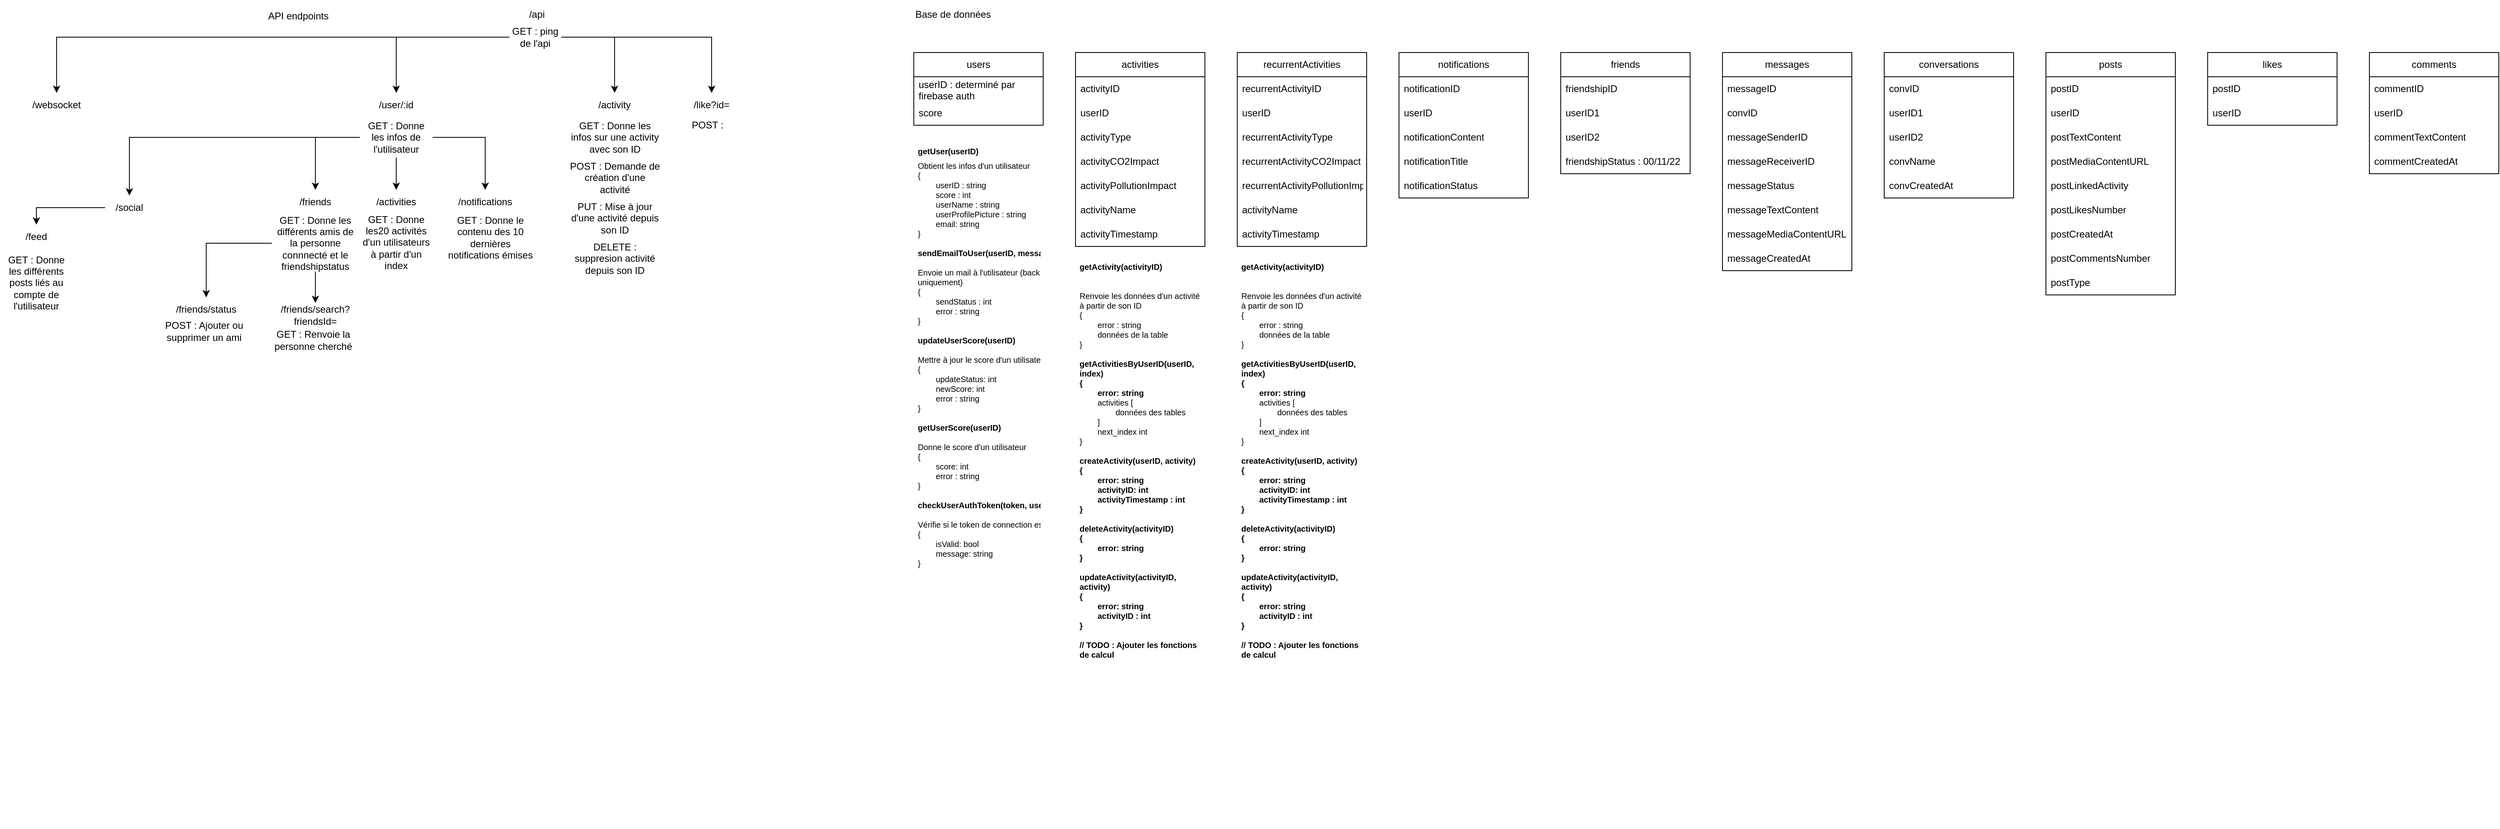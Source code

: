 <mxfile version="23.1.4" type="github">
  <diagram name="Page-1" id="gJCeHM2gV0pmozg1SszH">
    <mxGraphModel dx="2261" dy="759" grid="1" gridSize="10" guides="1" tooltips="1" connect="1" arrows="1" fold="1" page="1" pageScale="1" pageWidth="827" pageHeight="1169" math="0" shadow="0">
      <root>
        <mxCell id="0" />
        <mxCell id="1" parent="0" />
        <mxCell id="p39Hn3Q_P3_oboKVLTF0-1" value="API endpoints" style="text;html=1;strokeColor=none;fillColor=none;align=center;verticalAlign=middle;whiteSpace=wrap;rounded=0;" parent="1" vertex="1">
          <mxGeometry x="74" y="60" width="90" height="30" as="geometry" />
        </mxCell>
        <mxCell id="p39Hn3Q_P3_oboKVLTF0-2" value="/api" style="text;html=1;strokeColor=none;fillColor=none;align=center;verticalAlign=middle;whiteSpace=wrap;rounded=0;" parent="1" vertex="1">
          <mxGeometry x="384" y="55" width="60" height="35" as="geometry" />
        </mxCell>
        <mxCell id="t5BOgAYInDyZT7H4hnRT-2" style="edgeStyle=orthogonalEdgeStyle;rounded=0;orthogonalLoop=1;jettySize=auto;html=1;entryX=0.5;entryY=0;entryDx=0;entryDy=0;" parent="1" source="p39Hn3Q_P3_oboKVLTF0-4" target="t5BOgAYInDyZT7H4hnRT-1" edge="1">
          <mxGeometry relative="1" as="geometry" />
        </mxCell>
        <mxCell id="t5BOgAYInDyZT7H4hnRT-3" style="edgeStyle=orthogonalEdgeStyle;rounded=0;orthogonalLoop=1;jettySize=auto;html=1;entryX=0.5;entryY=0;entryDx=0;entryDy=0;" parent="1" source="p39Hn3Q_P3_oboKVLTF0-4" target="p39Hn3Q_P3_oboKVLTF0-6" edge="1">
          <mxGeometry relative="1" as="geometry" />
        </mxCell>
        <mxCell id="t5BOgAYInDyZT7H4hnRT-9" style="edgeStyle=orthogonalEdgeStyle;rounded=0;orthogonalLoop=1;jettySize=auto;html=1;entryX=0.5;entryY=0;entryDx=0;entryDy=0;" parent="1" source="p39Hn3Q_P3_oboKVLTF0-4" target="t5BOgAYInDyZT7H4hnRT-5" edge="1">
          <mxGeometry relative="1" as="geometry" />
        </mxCell>
        <mxCell id="JSfcMxUF9zEM4CwRBEl3-31" style="edgeStyle=orthogonalEdgeStyle;rounded=0;orthogonalLoop=1;jettySize=auto;html=1;entryX=0.5;entryY=0;entryDx=0;entryDy=0;" edge="1" parent="1" source="p39Hn3Q_P3_oboKVLTF0-4" target="JSfcMxUF9zEM4CwRBEl3-21">
          <mxGeometry relative="1" as="geometry" />
        </mxCell>
        <mxCell id="p39Hn3Q_P3_oboKVLTF0-4" value="GET : ping de l&#39;api" style="text;html=1;strokeColor=none;fillColor=none;align=center;verticalAlign=middle;whiteSpace=wrap;rounded=0;" parent="1" vertex="1">
          <mxGeometry x="380" y="86" width="64" height="30" as="geometry" />
        </mxCell>
        <mxCell id="p39Hn3Q_P3_oboKVLTF0-6" value="/user/:id" style="text;html=1;strokeColor=none;fillColor=none;align=center;verticalAlign=middle;whiteSpace=wrap;rounded=0;" parent="1" vertex="1">
          <mxGeometry x="210" y="170" width="60" height="30" as="geometry" />
        </mxCell>
        <mxCell id="B_tIVHRJFO0Xtfc5E0j4-1" value="Base de données" style="text;html=1;strokeColor=none;fillColor=none;align=left;verticalAlign=middle;whiteSpace=wrap;rounded=0;" parent="1" vertex="1">
          <mxGeometry x="880" y="57.5" width="100" height="30" as="geometry" />
        </mxCell>
        <mxCell id="B_tIVHRJFO0Xtfc5E0j4-2" value="users" style="swimlane;fontStyle=0;childLayout=stackLayout;horizontal=1;startSize=30;horizontalStack=0;resizeParent=1;resizeParentMax=0;resizeLast=0;collapsible=1;marginBottom=0;whiteSpace=wrap;html=1;" parent="1" vertex="1">
          <mxGeometry x="880" y="120" width="160" height="90" as="geometry">
            <mxRectangle x="880" y="120" width="70" height="30" as="alternateBounds" />
          </mxGeometry>
        </mxCell>
        <mxCell id="B_tIVHRJFO0Xtfc5E0j4-3" value="userID : determiné par firebase auth" style="text;strokeColor=none;fillColor=none;align=left;verticalAlign=middle;spacingLeft=4;spacingRight=4;overflow=hidden;points=[[0,0.5],[1,0.5]];portConstraint=eastwest;rotatable=0;whiteSpace=wrap;html=1;" parent="B_tIVHRJFO0Xtfc5E0j4-2" vertex="1">
          <mxGeometry y="30" width="160" height="30" as="geometry" />
        </mxCell>
        <mxCell id="B_tIVHRJFO0Xtfc5E0j4-37" value="score" style="text;strokeColor=none;fillColor=none;align=left;verticalAlign=middle;spacingLeft=4;spacingRight=4;overflow=hidden;points=[[0,0.5],[1,0.5]];portConstraint=eastwest;rotatable=0;whiteSpace=wrap;html=1;" parent="B_tIVHRJFO0Xtfc5E0j4-2" vertex="1">
          <mxGeometry y="60" width="160" height="30" as="geometry" />
        </mxCell>
        <mxCell id="B_tIVHRJFO0Xtfc5E0j4-6" value="posts" style="swimlane;fontStyle=0;childLayout=stackLayout;horizontal=1;startSize=30;horizontalStack=0;resizeParent=1;resizeParentMax=0;resizeLast=0;collapsible=1;marginBottom=0;whiteSpace=wrap;html=1;" parent="1" vertex="1">
          <mxGeometry x="2280" y="120" width="160" height="300" as="geometry" />
        </mxCell>
        <mxCell id="B_tIVHRJFO0Xtfc5E0j4-7" value="postID" style="text;strokeColor=none;fillColor=none;align=left;verticalAlign=middle;spacingLeft=4;spacingRight=4;overflow=hidden;points=[[0,0.5],[1,0.5]];portConstraint=eastwest;rotatable=0;whiteSpace=wrap;html=1;" parent="B_tIVHRJFO0Xtfc5E0j4-6" vertex="1">
          <mxGeometry y="30" width="160" height="30" as="geometry" />
        </mxCell>
        <mxCell id="B_tIVHRJFO0Xtfc5E0j4-8" value="userID" style="text;strokeColor=none;fillColor=none;align=left;verticalAlign=middle;spacingLeft=4;spacingRight=4;overflow=hidden;points=[[0,0.5],[1,0.5]];portConstraint=eastwest;rotatable=0;whiteSpace=wrap;html=1;" parent="B_tIVHRJFO0Xtfc5E0j4-6" vertex="1">
          <mxGeometry y="60" width="160" height="30" as="geometry" />
        </mxCell>
        <mxCell id="B_tIVHRJFO0Xtfc5E0j4-9" value="postTextContent" style="text;strokeColor=none;fillColor=none;align=left;verticalAlign=middle;spacingLeft=4;spacingRight=4;overflow=hidden;points=[[0,0.5],[1,0.5]];portConstraint=eastwest;rotatable=0;whiteSpace=wrap;html=1;" parent="B_tIVHRJFO0Xtfc5E0j4-6" vertex="1">
          <mxGeometry y="90" width="160" height="30" as="geometry" />
        </mxCell>
        <mxCell id="B_tIVHRJFO0Xtfc5E0j4-30" value="postMediaContentURL" style="text;strokeColor=none;fillColor=none;align=left;verticalAlign=middle;spacingLeft=4;spacingRight=4;overflow=hidden;points=[[0,0.5],[1,0.5]];portConstraint=eastwest;rotatable=0;whiteSpace=wrap;html=1;" parent="B_tIVHRJFO0Xtfc5E0j4-6" vertex="1">
          <mxGeometry y="120" width="160" height="30" as="geometry" />
        </mxCell>
        <mxCell id="B_tIVHRJFO0Xtfc5E0j4-31" value="postLinkedActivity" style="text;strokeColor=none;fillColor=none;align=left;verticalAlign=middle;spacingLeft=4;spacingRight=4;overflow=hidden;points=[[0,0.5],[1,0.5]];portConstraint=eastwest;rotatable=0;whiteSpace=wrap;html=1;" parent="B_tIVHRJFO0Xtfc5E0j4-6" vertex="1">
          <mxGeometry y="150" width="160" height="30" as="geometry" />
        </mxCell>
        <mxCell id="B_tIVHRJFO0Xtfc5E0j4-32" value="postLikesNumber" style="text;strokeColor=none;fillColor=none;align=left;verticalAlign=middle;spacingLeft=4;spacingRight=4;overflow=hidden;points=[[0,0.5],[1,0.5]];portConstraint=eastwest;rotatable=0;whiteSpace=wrap;html=1;" parent="B_tIVHRJFO0Xtfc5E0j4-6" vertex="1">
          <mxGeometry y="180" width="160" height="30" as="geometry" />
        </mxCell>
        <mxCell id="B_tIVHRJFO0Xtfc5E0j4-33" value="postCreatedAt" style="text;strokeColor=none;fillColor=none;align=left;verticalAlign=middle;spacingLeft=4;spacingRight=4;overflow=hidden;points=[[0,0.5],[1,0.5]];portConstraint=eastwest;rotatable=0;whiteSpace=wrap;html=1;" parent="B_tIVHRJFO0Xtfc5E0j4-6" vertex="1">
          <mxGeometry y="210" width="160" height="30" as="geometry" />
        </mxCell>
        <mxCell id="B_tIVHRJFO0Xtfc5E0j4-34" value="postCommentsNumber" style="text;strokeColor=none;fillColor=none;align=left;verticalAlign=middle;spacingLeft=4;spacingRight=4;overflow=hidden;points=[[0,0.5],[1,0.5]];portConstraint=eastwest;rotatable=0;whiteSpace=wrap;html=1;" parent="B_tIVHRJFO0Xtfc5E0j4-6" vertex="1">
          <mxGeometry y="240" width="160" height="30" as="geometry" />
        </mxCell>
        <mxCell id="B_tIVHRJFO0Xtfc5E0j4-36" value="postType" style="text;strokeColor=none;fillColor=none;align=left;verticalAlign=middle;spacingLeft=4;spacingRight=4;overflow=hidden;points=[[0,0.5],[1,0.5]];portConstraint=eastwest;rotatable=0;whiteSpace=wrap;html=1;" parent="B_tIVHRJFO0Xtfc5E0j4-6" vertex="1">
          <mxGeometry y="270" width="160" height="30" as="geometry" />
        </mxCell>
        <mxCell id="B_tIVHRJFO0Xtfc5E0j4-10" value="activities" style="swimlane;fontStyle=0;childLayout=stackLayout;horizontal=1;startSize=30;horizontalStack=0;resizeParent=1;resizeParentMax=0;resizeLast=0;collapsible=1;marginBottom=0;whiteSpace=wrap;html=1;" parent="1" vertex="1">
          <mxGeometry x="1080" y="120" width="160" height="240" as="geometry" />
        </mxCell>
        <mxCell id="B_tIVHRJFO0Xtfc5E0j4-11" value="activityID" style="text;strokeColor=none;fillColor=none;align=left;verticalAlign=middle;spacingLeft=4;spacingRight=4;overflow=hidden;points=[[0,0.5],[1,0.5]];portConstraint=eastwest;rotatable=0;whiteSpace=wrap;html=1;" parent="B_tIVHRJFO0Xtfc5E0j4-10" vertex="1">
          <mxGeometry y="30" width="160" height="30" as="geometry" />
        </mxCell>
        <mxCell id="B_tIVHRJFO0Xtfc5E0j4-71" value="userID" style="text;strokeColor=none;fillColor=none;align=left;verticalAlign=middle;spacingLeft=4;spacingRight=4;overflow=hidden;points=[[0,0.5],[1,0.5]];portConstraint=eastwest;rotatable=0;whiteSpace=wrap;html=1;" parent="B_tIVHRJFO0Xtfc5E0j4-10" vertex="1">
          <mxGeometry y="60" width="160" height="30" as="geometry" />
        </mxCell>
        <mxCell id="B_tIVHRJFO0Xtfc5E0j4-12" value="activityType" style="text;strokeColor=none;fillColor=none;align=left;verticalAlign=middle;spacingLeft=4;spacingRight=4;overflow=hidden;points=[[0,0.5],[1,0.5]];portConstraint=eastwest;rotatable=0;whiteSpace=wrap;html=1;" parent="B_tIVHRJFO0Xtfc5E0j4-10" vertex="1">
          <mxGeometry y="90" width="160" height="30" as="geometry" />
        </mxCell>
        <mxCell id="B_tIVHRJFO0Xtfc5E0j4-13" value="activityCO2Impact" style="text;strokeColor=none;fillColor=none;align=left;verticalAlign=middle;spacingLeft=4;spacingRight=4;overflow=hidden;points=[[0,0.5],[1,0.5]];portConstraint=eastwest;rotatable=0;whiteSpace=wrap;html=1;" parent="B_tIVHRJFO0Xtfc5E0j4-10" vertex="1">
          <mxGeometry y="120" width="160" height="30" as="geometry" />
        </mxCell>
        <mxCell id="B_tIVHRJFO0Xtfc5E0j4-38" value="activityPollutionImpact" style="text;strokeColor=none;fillColor=none;align=left;verticalAlign=middle;spacingLeft=4;spacingRight=4;overflow=hidden;points=[[0,0.5],[1,0.5]];portConstraint=eastwest;rotatable=0;whiteSpace=wrap;html=1;" parent="B_tIVHRJFO0Xtfc5E0j4-10" vertex="1">
          <mxGeometry y="150" width="160" height="30" as="geometry" />
        </mxCell>
        <mxCell id="B_tIVHRJFO0Xtfc5E0j4-78" value="activityName" style="text;strokeColor=none;fillColor=none;align=left;verticalAlign=middle;spacingLeft=4;spacingRight=4;overflow=hidden;points=[[0,0.5],[1,0.5]];portConstraint=eastwest;rotatable=0;whiteSpace=wrap;html=1;" parent="B_tIVHRJFO0Xtfc5E0j4-10" vertex="1">
          <mxGeometry y="180" width="160" height="30" as="geometry" />
        </mxCell>
        <mxCell id="B_tIVHRJFO0Xtfc5E0j4-79" value="activityTimestamp" style="text;strokeColor=none;fillColor=none;align=left;verticalAlign=middle;spacingLeft=4;spacingRight=4;overflow=hidden;points=[[0,0.5],[1,0.5]];portConstraint=eastwest;rotatable=0;whiteSpace=wrap;html=1;" parent="B_tIVHRJFO0Xtfc5E0j4-10" vertex="1">
          <mxGeometry y="210" width="160" height="30" as="geometry" />
        </mxCell>
        <mxCell id="B_tIVHRJFO0Xtfc5E0j4-14" value="messages" style="swimlane;fontStyle=0;childLayout=stackLayout;horizontal=1;startSize=30;horizontalStack=0;resizeParent=1;resizeParentMax=0;resizeLast=0;collapsible=1;marginBottom=0;whiteSpace=wrap;html=1;" parent="1" vertex="1">
          <mxGeometry x="1880" y="120" width="160" height="270" as="geometry" />
        </mxCell>
        <mxCell id="B_tIVHRJFO0Xtfc5E0j4-15" value="messageID" style="text;strokeColor=none;fillColor=none;align=left;verticalAlign=middle;spacingLeft=4;spacingRight=4;overflow=hidden;points=[[0,0.5],[1,0.5]];portConstraint=eastwest;rotatable=0;whiteSpace=wrap;html=1;" parent="B_tIVHRJFO0Xtfc5E0j4-14" vertex="1">
          <mxGeometry y="30" width="160" height="30" as="geometry" />
        </mxCell>
        <mxCell id="B_tIVHRJFO0Xtfc5E0j4-16" value="convID" style="text;strokeColor=none;fillColor=none;align=left;verticalAlign=middle;spacingLeft=4;spacingRight=4;overflow=hidden;points=[[0,0.5],[1,0.5]];portConstraint=eastwest;rotatable=0;whiteSpace=wrap;html=1;" parent="B_tIVHRJFO0Xtfc5E0j4-14" vertex="1">
          <mxGeometry y="60" width="160" height="30" as="geometry" />
        </mxCell>
        <mxCell id="B_tIVHRJFO0Xtfc5E0j4-17" value="messageSenderID" style="text;strokeColor=none;fillColor=none;align=left;verticalAlign=middle;spacingLeft=4;spacingRight=4;overflow=hidden;points=[[0,0.5],[1,0.5]];portConstraint=eastwest;rotatable=0;whiteSpace=wrap;html=1;" parent="B_tIVHRJFO0Xtfc5E0j4-14" vertex="1">
          <mxGeometry y="90" width="160" height="30" as="geometry" />
        </mxCell>
        <mxCell id="B_tIVHRJFO0Xtfc5E0j4-24" value="messageReceiverID" style="text;strokeColor=none;fillColor=none;align=left;verticalAlign=middle;spacingLeft=4;spacingRight=4;overflow=hidden;points=[[0,0.5],[1,0.5]];portConstraint=eastwest;rotatable=0;whiteSpace=wrap;html=1;" parent="B_tIVHRJFO0Xtfc5E0j4-14" vertex="1">
          <mxGeometry y="120" width="160" height="30" as="geometry" />
        </mxCell>
        <mxCell id="B_tIVHRJFO0Xtfc5E0j4-23" value="messageStatus" style="text;strokeColor=none;fillColor=none;align=left;verticalAlign=middle;spacingLeft=4;spacingRight=4;overflow=hidden;points=[[0,0.5],[1,0.5]];portConstraint=eastwest;rotatable=0;whiteSpace=wrap;html=1;" parent="B_tIVHRJFO0Xtfc5E0j4-14" vertex="1">
          <mxGeometry y="150" width="160" height="30" as="geometry" />
        </mxCell>
        <mxCell id="B_tIVHRJFO0Xtfc5E0j4-25" value="messageTextContent" style="text;strokeColor=none;fillColor=none;align=left;verticalAlign=middle;spacingLeft=4;spacingRight=4;overflow=hidden;points=[[0,0.5],[1,0.5]];portConstraint=eastwest;rotatable=0;whiteSpace=wrap;html=1;" parent="B_tIVHRJFO0Xtfc5E0j4-14" vertex="1">
          <mxGeometry y="180" width="160" height="30" as="geometry" />
        </mxCell>
        <mxCell id="B_tIVHRJFO0Xtfc5E0j4-26" value="messageMediaContentURL" style="text;strokeColor=none;fillColor=none;align=left;verticalAlign=middle;spacingLeft=4;spacingRight=4;overflow=hidden;points=[[0,0.5],[1,0.5]];portConstraint=eastwest;rotatable=0;whiteSpace=wrap;html=1;" parent="B_tIVHRJFO0Xtfc5E0j4-14" vertex="1">
          <mxGeometry y="210" width="160" height="30" as="geometry" />
        </mxCell>
        <mxCell id="B_tIVHRJFO0Xtfc5E0j4-28" value="messageCreatedAt" style="text;strokeColor=none;fillColor=none;align=left;verticalAlign=middle;spacingLeft=4;spacingRight=4;overflow=hidden;points=[[0,0.5],[1,0.5]];portConstraint=eastwest;rotatable=0;whiteSpace=wrap;html=1;" parent="B_tIVHRJFO0Xtfc5E0j4-14" vertex="1">
          <mxGeometry y="240" width="160" height="30" as="geometry" />
        </mxCell>
        <mxCell id="B_tIVHRJFO0Xtfc5E0j4-18" value="conversations" style="swimlane;fontStyle=0;childLayout=stackLayout;horizontal=1;startSize=30;horizontalStack=0;resizeParent=1;resizeParentMax=0;resizeLast=0;collapsible=1;marginBottom=0;whiteSpace=wrap;html=1;" parent="1" vertex="1">
          <mxGeometry x="2080" y="120" width="160" height="180" as="geometry" />
        </mxCell>
        <mxCell id="B_tIVHRJFO0Xtfc5E0j4-21" value="convID" style="text;strokeColor=none;fillColor=none;align=left;verticalAlign=middle;spacingLeft=4;spacingRight=4;overflow=hidden;points=[[0,0.5],[1,0.5]];portConstraint=eastwest;rotatable=0;whiteSpace=wrap;html=1;" parent="B_tIVHRJFO0Xtfc5E0j4-18" vertex="1">
          <mxGeometry y="30" width="160" height="30" as="geometry" />
        </mxCell>
        <mxCell id="B_tIVHRJFO0Xtfc5E0j4-19" value="userID1" style="text;strokeColor=none;fillColor=none;align=left;verticalAlign=middle;spacingLeft=4;spacingRight=4;overflow=hidden;points=[[0,0.5],[1,0.5]];portConstraint=eastwest;rotatable=0;whiteSpace=wrap;html=1;" parent="B_tIVHRJFO0Xtfc5E0j4-18" vertex="1">
          <mxGeometry y="60" width="160" height="30" as="geometry" />
        </mxCell>
        <mxCell id="B_tIVHRJFO0Xtfc5E0j4-20" value="userID2" style="text;strokeColor=none;fillColor=none;align=left;verticalAlign=middle;spacingLeft=4;spacingRight=4;overflow=hidden;points=[[0,0.5],[1,0.5]];portConstraint=eastwest;rotatable=0;whiteSpace=wrap;html=1;" parent="B_tIVHRJFO0Xtfc5E0j4-18" vertex="1">
          <mxGeometry y="90" width="160" height="30" as="geometry" />
        </mxCell>
        <mxCell id="B_tIVHRJFO0Xtfc5E0j4-22" value="convName" style="text;strokeColor=none;fillColor=none;align=left;verticalAlign=middle;spacingLeft=4;spacingRight=4;overflow=hidden;points=[[0,0.5],[1,0.5]];portConstraint=eastwest;rotatable=0;whiteSpace=wrap;html=1;" parent="B_tIVHRJFO0Xtfc5E0j4-18" vertex="1">
          <mxGeometry y="120" width="160" height="30" as="geometry" />
        </mxCell>
        <mxCell id="B_tIVHRJFO0Xtfc5E0j4-29" value="convCreatedAt" style="text;strokeColor=none;fillColor=none;align=left;verticalAlign=middle;spacingLeft=4;spacingRight=4;overflow=hidden;points=[[0,0.5],[1,0.5]];portConstraint=eastwest;rotatable=0;whiteSpace=wrap;html=1;" parent="B_tIVHRJFO0Xtfc5E0j4-18" vertex="1">
          <mxGeometry y="150" width="160" height="30" as="geometry" />
        </mxCell>
        <mxCell id="B_tIVHRJFO0Xtfc5E0j4-39" value="likes" style="swimlane;fontStyle=0;childLayout=stackLayout;horizontal=1;startSize=30;horizontalStack=0;resizeParent=1;resizeParentMax=0;resizeLast=0;collapsible=1;marginBottom=0;whiteSpace=wrap;html=1;" parent="1" vertex="1">
          <mxGeometry x="2480" y="120" width="160" height="90" as="geometry" />
        </mxCell>
        <mxCell id="B_tIVHRJFO0Xtfc5E0j4-40" value="postID" style="text;strokeColor=none;fillColor=none;align=left;verticalAlign=middle;spacingLeft=4;spacingRight=4;overflow=hidden;points=[[0,0.5],[1,0.5]];portConstraint=eastwest;rotatable=0;whiteSpace=wrap;html=1;" parent="B_tIVHRJFO0Xtfc5E0j4-39" vertex="1">
          <mxGeometry y="30" width="160" height="30" as="geometry" />
        </mxCell>
        <mxCell id="B_tIVHRJFO0Xtfc5E0j4-41" value="userID" style="text;strokeColor=none;fillColor=none;align=left;verticalAlign=middle;spacingLeft=4;spacingRight=4;overflow=hidden;points=[[0,0.5],[1,0.5]];portConstraint=eastwest;rotatable=0;whiteSpace=wrap;html=1;" parent="B_tIVHRJFO0Xtfc5E0j4-39" vertex="1">
          <mxGeometry y="60" width="160" height="30" as="geometry" />
        </mxCell>
        <mxCell id="B_tIVHRJFO0Xtfc5E0j4-49" value="comments" style="swimlane;fontStyle=0;childLayout=stackLayout;horizontal=1;startSize=30;horizontalStack=0;resizeParent=1;resizeParentMax=0;resizeLast=0;collapsible=1;marginBottom=0;whiteSpace=wrap;html=1;" parent="1" vertex="1">
          <mxGeometry x="2680" y="120" width="160" height="150" as="geometry" />
        </mxCell>
        <mxCell id="B_tIVHRJFO0Xtfc5E0j4-50" value="commentID" style="text;strokeColor=none;fillColor=none;align=left;verticalAlign=middle;spacingLeft=4;spacingRight=4;overflow=hidden;points=[[0,0.5],[1,0.5]];portConstraint=eastwest;rotatable=0;whiteSpace=wrap;html=1;" parent="B_tIVHRJFO0Xtfc5E0j4-49" vertex="1">
          <mxGeometry y="30" width="160" height="30" as="geometry" />
        </mxCell>
        <mxCell id="B_tIVHRJFO0Xtfc5E0j4-51" value="userID" style="text;strokeColor=none;fillColor=none;align=left;verticalAlign=middle;spacingLeft=4;spacingRight=4;overflow=hidden;points=[[0,0.5],[1,0.5]];portConstraint=eastwest;rotatable=0;whiteSpace=wrap;html=1;" parent="B_tIVHRJFO0Xtfc5E0j4-49" vertex="1">
          <mxGeometry y="60" width="160" height="30" as="geometry" />
        </mxCell>
        <mxCell id="B_tIVHRJFO0Xtfc5E0j4-52" value="commentTextContent" style="text;strokeColor=none;fillColor=none;align=left;verticalAlign=middle;spacingLeft=4;spacingRight=4;overflow=hidden;points=[[0,0.5],[1,0.5]];portConstraint=eastwest;rotatable=0;whiteSpace=wrap;html=1;" parent="B_tIVHRJFO0Xtfc5E0j4-49" vertex="1">
          <mxGeometry y="90" width="160" height="30" as="geometry" />
        </mxCell>
        <mxCell id="B_tIVHRJFO0Xtfc5E0j4-56" value="commentCreatedAt" style="text;strokeColor=none;fillColor=none;align=left;verticalAlign=middle;spacingLeft=4;spacingRight=4;overflow=hidden;points=[[0,0.5],[1,0.5]];portConstraint=eastwest;rotatable=0;whiteSpace=wrap;html=1;" parent="B_tIVHRJFO0Xtfc5E0j4-49" vertex="1">
          <mxGeometry y="120" width="160" height="30" as="geometry" />
        </mxCell>
        <mxCell id="B_tIVHRJFO0Xtfc5E0j4-59" value="friends" style="swimlane;fontStyle=0;childLayout=stackLayout;horizontal=1;startSize=30;horizontalStack=0;resizeParent=1;resizeParentMax=0;resizeLast=0;collapsible=1;marginBottom=0;whiteSpace=wrap;html=1;" parent="1" vertex="1">
          <mxGeometry x="1680" y="120" width="160" height="150" as="geometry" />
        </mxCell>
        <mxCell id="B_tIVHRJFO0Xtfc5E0j4-62" value="friendshipID" style="text;strokeColor=none;fillColor=none;align=left;verticalAlign=middle;spacingLeft=4;spacingRight=4;overflow=hidden;points=[[0,0.5],[1,0.5]];portConstraint=eastwest;rotatable=0;whiteSpace=wrap;html=1;" parent="B_tIVHRJFO0Xtfc5E0j4-59" vertex="1">
          <mxGeometry y="30" width="160" height="30" as="geometry" />
        </mxCell>
        <mxCell id="B_tIVHRJFO0Xtfc5E0j4-60" value="userID1" style="text;strokeColor=none;fillColor=none;align=left;verticalAlign=middle;spacingLeft=4;spacingRight=4;overflow=hidden;points=[[0,0.5],[1,0.5]];portConstraint=eastwest;rotatable=0;whiteSpace=wrap;html=1;" parent="B_tIVHRJFO0Xtfc5E0j4-59" vertex="1">
          <mxGeometry y="60" width="160" height="30" as="geometry" />
        </mxCell>
        <mxCell id="B_tIVHRJFO0Xtfc5E0j4-61" value="userID2" style="text;strokeColor=none;fillColor=none;align=left;verticalAlign=middle;spacingLeft=4;spacingRight=4;overflow=hidden;points=[[0,0.5],[1,0.5]];portConstraint=eastwest;rotatable=0;whiteSpace=wrap;html=1;" parent="B_tIVHRJFO0Xtfc5E0j4-59" vertex="1">
          <mxGeometry y="90" width="160" height="30" as="geometry" />
        </mxCell>
        <mxCell id="B_tIVHRJFO0Xtfc5E0j4-63" value="friendshipStatus : 00/11/22 " style="text;strokeColor=none;fillColor=none;align=left;verticalAlign=middle;spacingLeft=4;spacingRight=4;overflow=hidden;points=[[0,0.5],[1,0.5]];portConstraint=eastwest;rotatable=0;whiteSpace=wrap;html=1;" parent="B_tIVHRJFO0Xtfc5E0j4-59" vertex="1">
          <mxGeometry y="120" width="160" height="30" as="geometry" />
        </mxCell>
        <mxCell id="B_tIVHRJFO0Xtfc5E0j4-64" value="notifications" style="swimlane;fontStyle=0;childLayout=stackLayout;horizontal=1;startSize=30;horizontalStack=0;resizeParent=1;resizeParentMax=0;resizeLast=0;collapsible=1;marginBottom=0;whiteSpace=wrap;html=1;" parent="1" vertex="1">
          <mxGeometry x="1480" y="120" width="160" height="180" as="geometry" />
        </mxCell>
        <mxCell id="B_tIVHRJFO0Xtfc5E0j4-65" value="notificationID" style="text;strokeColor=none;fillColor=none;align=left;verticalAlign=middle;spacingLeft=4;spacingRight=4;overflow=hidden;points=[[0,0.5],[1,0.5]];portConstraint=eastwest;rotatable=0;whiteSpace=wrap;html=1;" parent="B_tIVHRJFO0Xtfc5E0j4-64" vertex="1">
          <mxGeometry y="30" width="160" height="30" as="geometry" />
        </mxCell>
        <mxCell id="B_tIVHRJFO0Xtfc5E0j4-66" value="userID" style="text;strokeColor=none;fillColor=none;align=left;verticalAlign=middle;spacingLeft=4;spacingRight=4;overflow=hidden;points=[[0,0.5],[1,0.5]];portConstraint=eastwest;rotatable=0;whiteSpace=wrap;html=1;" parent="B_tIVHRJFO0Xtfc5E0j4-64" vertex="1">
          <mxGeometry y="60" width="160" height="30" as="geometry" />
        </mxCell>
        <mxCell id="B_tIVHRJFO0Xtfc5E0j4-67" value="notificationContent" style="text;strokeColor=none;fillColor=none;align=left;verticalAlign=middle;spacingLeft=4;spacingRight=4;overflow=hidden;points=[[0,0.5],[1,0.5]];portConstraint=eastwest;rotatable=0;whiteSpace=wrap;html=1;" parent="B_tIVHRJFO0Xtfc5E0j4-64" vertex="1">
          <mxGeometry y="90" width="160" height="30" as="geometry" />
        </mxCell>
        <mxCell id="B_tIVHRJFO0Xtfc5E0j4-68" value="notificationTitle" style="text;strokeColor=none;fillColor=none;align=left;verticalAlign=middle;spacingLeft=4;spacingRight=4;overflow=hidden;points=[[0,0.5],[1,0.5]];portConstraint=eastwest;rotatable=0;whiteSpace=wrap;html=1;" parent="B_tIVHRJFO0Xtfc5E0j4-64" vertex="1">
          <mxGeometry y="120" width="160" height="30" as="geometry" />
        </mxCell>
        <mxCell id="B_tIVHRJFO0Xtfc5E0j4-69" value="notificationStatus" style="text;strokeColor=none;fillColor=none;align=left;verticalAlign=middle;spacingLeft=4;spacingRight=4;overflow=hidden;points=[[0,0.5],[1,0.5]];portConstraint=eastwest;rotatable=0;whiteSpace=wrap;html=1;" parent="B_tIVHRJFO0Xtfc5E0j4-64" vertex="1">
          <mxGeometry y="150" width="160" height="30" as="geometry" />
        </mxCell>
        <mxCell id="B_tIVHRJFO0Xtfc5E0j4-72" value="recurrentActivities" style="swimlane;fontStyle=0;childLayout=stackLayout;horizontal=1;startSize=30;horizontalStack=0;resizeParent=1;resizeParentMax=0;resizeLast=0;collapsible=1;marginBottom=0;whiteSpace=wrap;html=1;" parent="1" vertex="1">
          <mxGeometry x="1280" y="120" width="160" height="240" as="geometry" />
        </mxCell>
        <mxCell id="B_tIVHRJFO0Xtfc5E0j4-73" value="recurrentActivityID" style="text;strokeColor=none;fillColor=none;align=left;verticalAlign=middle;spacingLeft=4;spacingRight=4;overflow=hidden;points=[[0,0.5],[1,0.5]];portConstraint=eastwest;rotatable=0;whiteSpace=wrap;html=1;" parent="B_tIVHRJFO0Xtfc5E0j4-72" vertex="1">
          <mxGeometry y="30" width="160" height="30" as="geometry" />
        </mxCell>
        <mxCell id="B_tIVHRJFO0Xtfc5E0j4-74" value="userID" style="text;strokeColor=none;fillColor=none;align=left;verticalAlign=middle;spacingLeft=4;spacingRight=4;overflow=hidden;points=[[0,0.5],[1,0.5]];portConstraint=eastwest;rotatable=0;whiteSpace=wrap;html=1;" parent="B_tIVHRJFO0Xtfc5E0j4-72" vertex="1">
          <mxGeometry y="60" width="160" height="30" as="geometry" />
        </mxCell>
        <mxCell id="B_tIVHRJFO0Xtfc5E0j4-75" value="recurrentActivityType" style="text;strokeColor=none;fillColor=none;align=left;verticalAlign=middle;spacingLeft=4;spacingRight=4;overflow=hidden;points=[[0,0.5],[1,0.5]];portConstraint=eastwest;rotatable=0;whiteSpace=wrap;html=1;" parent="B_tIVHRJFO0Xtfc5E0j4-72" vertex="1">
          <mxGeometry y="90" width="160" height="30" as="geometry" />
        </mxCell>
        <mxCell id="B_tIVHRJFO0Xtfc5E0j4-76" value="recurrentActivityCO2Impact" style="text;strokeColor=none;fillColor=none;align=left;verticalAlign=middle;spacingLeft=4;spacingRight=4;overflow=hidden;points=[[0,0.5],[1,0.5]];portConstraint=eastwest;rotatable=0;whiteSpace=wrap;html=1;" parent="B_tIVHRJFO0Xtfc5E0j4-72" vertex="1">
          <mxGeometry y="120" width="160" height="30" as="geometry" />
        </mxCell>
        <mxCell id="B_tIVHRJFO0Xtfc5E0j4-77" value="recurrentActivityPollutionImpact" style="text;strokeColor=none;fillColor=none;align=left;verticalAlign=middle;spacingLeft=4;spacingRight=4;overflow=hidden;points=[[0,0.5],[1,0.5]];portConstraint=eastwest;rotatable=0;whiteSpace=wrap;html=1;" parent="B_tIVHRJFO0Xtfc5E0j4-72" vertex="1">
          <mxGeometry y="150" width="160" height="30" as="geometry" />
        </mxCell>
        <mxCell id="B_tIVHRJFO0Xtfc5E0j4-80" value="activityName" style="text;strokeColor=none;fillColor=none;align=left;verticalAlign=middle;spacingLeft=4;spacingRight=4;overflow=hidden;points=[[0,0.5],[1,0.5]];portConstraint=eastwest;rotatable=0;whiteSpace=wrap;html=1;" parent="B_tIVHRJFO0Xtfc5E0j4-72" vertex="1">
          <mxGeometry y="180" width="160" height="30" as="geometry" />
        </mxCell>
        <mxCell id="B_tIVHRJFO0Xtfc5E0j4-81" value="activityTimestamp" style="text;strokeColor=none;fillColor=none;align=left;verticalAlign=middle;spacingLeft=4;spacingRight=4;overflow=hidden;points=[[0,0.5],[1,0.5]];portConstraint=eastwest;rotatable=0;whiteSpace=wrap;html=1;" parent="B_tIVHRJFO0Xtfc5E0j4-72" vertex="1">
          <mxGeometry y="210" width="160" height="30" as="geometry" />
        </mxCell>
        <mxCell id="B_tIVHRJFO0Xtfc5E0j4-101" value="&lt;h1 style=&quot;font-size: 10px;&quot;&gt;getUser(userID)&lt;/h1&gt;&lt;div&gt;Obtient les infos d&#39;un utilisateur&lt;/div&gt;&lt;div&gt;{&lt;/div&gt;&lt;div&gt;&lt;span style=&quot;white-space: pre;&quot;&gt;&#x9;&lt;/span&gt;userID : string&lt;br&gt;&lt;/div&gt;&lt;div&gt;&lt;span style=&quot;white-space: pre;&quot;&gt;&#x9;&lt;/span&gt;score : int&lt;br&gt;&lt;/div&gt;&lt;div&gt;&lt;span style=&quot;white-space: pre;&quot;&gt;&#x9;&lt;/span&gt;userName : string&lt;br&gt;&lt;/div&gt;&lt;div&gt;&lt;span style=&quot;white-space: pre;&quot;&gt;&#x9;&lt;/span&gt;userProfilePicture : string&lt;/div&gt;&lt;div&gt;&lt;span style=&quot;white-space: pre;&quot;&gt;&#x9;&lt;/span&gt;email: string&lt;br&gt;&lt;/div&gt;&lt;div&gt;}&lt;/div&gt;&lt;div&gt;&lt;br&gt;&lt;/div&gt;&lt;div&gt;&lt;b&gt;sendEmailToUser(userID, message)&lt;/b&gt;&lt;/div&gt;&lt;div&gt;&lt;b&gt;&lt;br&gt;&lt;/b&gt;&lt;/div&gt;&lt;div&gt;Envoie un mail à l&#39;utilisateur (back uniquement)&lt;br&gt;&lt;/div&gt;&lt;div&gt;{&lt;span style=&quot;white-space: pre;&quot;&gt;&#x9;&lt;/span&gt;&lt;/div&gt;&lt;div&gt;&lt;span style=&quot;white-space: pre;&quot;&gt;&#x9;sendStatus : int&lt;/span&gt;&lt;/div&gt;&lt;div&gt;&lt;span style=&quot;white-space: pre;&quot;&gt;&lt;span style=&quot;white-space: pre;&quot;&gt;&#x9;&lt;/span&gt;error : string&lt;/span&gt;&lt;/div&gt;&lt;div&gt;&lt;span style=&quot;white-space: pre;&quot;&gt;}&lt;/span&gt;&lt;/div&gt;&lt;div&gt;&lt;span style=&quot;white-space: pre;&quot;&gt;&lt;br&gt;&lt;/span&gt;&lt;/div&gt;&lt;div&gt;&lt;span style=&quot;white-space: pre;&quot;&gt;&lt;b&gt;updateUserScore(userID)&lt;/b&gt;&lt;/span&gt;&lt;/div&gt;&lt;div&gt;&lt;span style=&quot;white-space: pre;&quot;&gt;&lt;b&gt;&lt;br&gt;&lt;/b&gt;&lt;/span&gt;&lt;/div&gt;&lt;div&gt;&lt;span style=&quot;white-space: pre;&quot;&gt;Mettre à jour le score d&#39;un utilisateur&lt;br&gt;&lt;/span&gt;&lt;/div&gt;&lt;div&gt;&lt;span style=&quot;white-space: pre;&quot;&gt;{&lt;/span&gt;&lt;/div&gt;&lt;div&gt;&lt;span style=&quot;white-space: pre;&quot;&gt;&lt;span style=&quot;white-space: pre;&quot;&gt;&#x9;&lt;/span&gt;updateStatus: int&lt;/span&gt;&lt;/div&gt;&lt;div&gt;&lt;span style=&quot;white-space: pre;&quot;&gt;&lt;span style=&quot;white-space: pre;&quot;&gt;&#x9;&lt;/span&gt;newScore: int&lt;/span&gt;&lt;/div&gt;&lt;div&gt;&lt;span style=&quot;white-space: pre;&quot;&gt;&lt;span style=&quot;white-space: pre;&quot;&gt;&#x9;&lt;/span&gt;error : string&lt;/span&gt;&lt;/div&gt;&lt;div&gt;&lt;span style=&quot;white-space: pre;&quot;&gt;}&lt;/span&gt;&lt;/div&gt;&lt;div&gt;&lt;span style=&quot;white-space: pre;&quot;&gt;&lt;br&gt;&lt;/span&gt;&lt;/div&gt;&lt;div&gt;&lt;span style=&quot;white-space: pre;&quot;&gt;&lt;b&gt;getUserScore(userID)&lt;/b&gt;&lt;/span&gt;&lt;/div&gt;&lt;div&gt;&lt;span style=&quot;white-space: pre;&quot;&gt;&lt;b&gt;&lt;br&gt;&lt;/b&gt;&lt;/span&gt;&lt;/div&gt;&lt;div&gt;&lt;span style=&quot;white-space: pre;&quot;&gt;Donne le score d&#39;un utilisateur&lt;br&gt;&lt;/span&gt;&lt;/div&gt;&lt;div&gt;&lt;span style=&quot;white-space: pre;&quot;&gt;{&lt;/span&gt;&lt;/div&gt;&lt;div&gt;&lt;span style=&quot;white-space: pre;&quot;&gt;&lt;span style=&quot;white-space: pre;&quot;&gt;&#x9;&lt;/span&gt;score: int&lt;br&gt;&lt;/span&gt;&lt;/div&gt;&lt;div&gt;&lt;span style=&quot;white-space: pre;&quot;&gt;&lt;span style=&quot;white-space: pre;&quot;&gt;&#x9;error : string&lt;/span&gt;&lt;br&gt;&lt;/span&gt;&lt;/div&gt;&lt;div&gt;&lt;span style=&quot;white-space: pre;&quot;&gt;}&lt;/span&gt;&lt;/div&gt;&lt;div&gt;&lt;span style=&quot;white-space: pre;&quot;&gt;&lt;br&gt;&lt;/span&gt;&lt;/div&gt;&lt;div&gt;&lt;span style=&quot;white-space: pre;&quot;&gt;&lt;b&gt;checkUserAuthToken(token, userID)&lt;/b&gt;&lt;/span&gt;&lt;/div&gt;&lt;div&gt;&lt;span style=&quot;white-space: pre;&quot;&gt;&lt;b&gt;&lt;br&gt;&lt;/b&gt;&lt;/span&gt;&lt;/div&gt;&lt;div&gt;&lt;span style=&quot;white-space: pre;&quot;&gt;Vérifie si le token de connection est valide&lt;/span&gt;&lt;/div&gt;&lt;div&gt;&lt;span style=&quot;white-space: pre;&quot;&gt;{&lt;/span&gt;&lt;/div&gt;&lt;div&gt;&lt;span style=&quot;white-space: pre;&quot;&gt;&lt;span style=&quot;white-space: pre;&quot;&gt;&#x9;&lt;/span&gt;isValid: bool&lt;/span&gt;&lt;/div&gt;&lt;div&gt;&lt;span style=&quot;white-space: pre;&quot;&gt;&lt;span style=&quot;white-space: pre;&quot;&gt;&#x9;&lt;/span&gt;message: string&lt;/span&gt;&lt;/div&gt;&lt;div&gt;&lt;span style=&quot;white-space: pre;&quot;&gt;}&lt;br&gt;&lt;/span&gt;&lt;/div&gt;&lt;div&gt;&lt;span style=&quot;white-space: pre;&quot;&gt;&lt;br&gt;&lt;/span&gt;&lt;/div&gt;&lt;div&gt;&lt;span style=&quot;white-space: pre;&quot;&gt;&lt;b&gt;&lt;br&gt;&lt;/b&gt;&lt;/span&gt;&lt;/div&gt;&lt;div&gt;&lt;span style=&quot;white-space: pre;&quot;&gt;&lt;br&gt;&lt;/span&gt;&lt;/div&gt;&lt;div&gt;&lt;span style=&quot;white-space: pre;&quot;&gt;&lt;br&gt;&lt;/span&gt;&lt;/div&gt;&lt;div&gt;&lt;span style=&quot;white-space: pre;&quot;&gt;&lt;br&gt;&lt;/span&gt;&lt;/div&gt;" style="text;html=1;strokeColor=none;fillColor=none;spacing=5;spacingTop=-20;whiteSpace=wrap;overflow=hidden;rounded=0;fontSize=10;" parent="1" vertex="1">
          <mxGeometry x="880" y="240" width="160" height="690" as="geometry" />
        </mxCell>
        <mxCell id="i9-_DM0WuGwrWysyXYK0-2" value="&lt;div&gt;&lt;b&gt;getActivity(activityID)&lt;/b&gt;&lt;/div&gt;&lt;div&gt;&lt;b&gt;&lt;br&gt;&lt;/b&gt;&lt;/div&gt;&lt;div&gt;&lt;b&gt;&lt;br&gt;&lt;/b&gt;&lt;/div&gt;&lt;div&gt;Renvoie les données d&#39;un activité à partir de son ID&lt;/div&gt;&lt;div&gt;{&lt;/div&gt;&lt;div&gt;&lt;span style=&quot;white-space: pre;&quot;&gt;&#x9;&lt;/span&gt;error : string&lt;/div&gt;&lt;div&gt;&lt;span style=&quot;white-space: pre;&quot;&gt;&#x9;&lt;/span&gt;données de la table&lt;/div&gt;&lt;div&gt;}&lt;/div&gt;&lt;div&gt;&lt;br&gt;&lt;/div&gt;&lt;div&gt;&lt;b&gt;getActivitiesByUserID(userID, index)&lt;/b&gt;&lt;/div&gt;&lt;div&gt;&lt;b&gt;{&lt;/b&gt;&lt;/div&gt;&lt;div&gt;&lt;b&gt;&lt;span style=&quot;white-space: pre;&quot;&gt;&#x9;&lt;/span&gt;error: string&lt;/b&gt;&lt;/div&gt;&lt;div&gt;&lt;b&gt;&lt;span style=&quot;white-space: pre;&quot;&gt;&#x9;&lt;/span&gt;&lt;/b&gt;activities [&lt;br&gt;&lt;/div&gt;&lt;div&gt;&lt;span style=&quot;white-space: pre;&quot;&gt;&#x9;&lt;/span&gt;&lt;span style=&quot;white-space: pre;&quot;&gt;&#x9;&lt;/span&gt;données des tables&lt;/div&gt;&lt;div&gt;&lt;span style=&quot;white-space: pre;&quot;&gt;&#x9;&lt;/span&gt;]&lt;/div&gt;&lt;div&gt;&lt;span style=&quot;white-space: pre;&quot;&gt;&#x9;&lt;/span&gt;next_index int&lt;/div&gt;&lt;div&gt;}&lt;/div&gt;&lt;div&gt;&lt;br&gt;&lt;/div&gt;&lt;div&gt;&lt;b&gt;createActivity(userID, activity)&lt;/b&gt;&lt;/div&gt;&lt;div&gt;&lt;b&gt;{&lt;/b&gt;&lt;/div&gt;&lt;div&gt;&lt;b&gt;&lt;span style=&quot;white-space: pre;&quot;&gt;&#x9;&lt;/span&gt;error: string&lt;/b&gt;&lt;/div&gt;&lt;div&gt;&lt;b&gt;&lt;span style=&quot;white-space: pre;&quot;&gt;&#x9;&lt;/span&gt;activityID: int&lt;/b&gt;&lt;/div&gt;&lt;div&gt;&lt;b&gt;&lt;span style=&quot;white-space: pre;&quot;&gt;&#x9;&lt;/span&gt;activityTimestamp : int&lt;/b&gt;&lt;/div&gt;&lt;div&gt;&lt;b&gt;}&lt;/b&gt;&lt;/div&gt;&lt;div&gt;&lt;b&gt;&lt;br&gt;&lt;/b&gt;&lt;/div&gt;&lt;div&gt;&lt;b&gt;deleteActivity(activityID) &lt;br&gt;&lt;/b&gt;&lt;/div&gt;&lt;div&gt;&lt;b&gt;{&lt;/b&gt;&lt;/div&gt;&lt;div&gt;&lt;b&gt;&lt;span style=&quot;white-space: pre;&quot;&gt;&#x9;&lt;/span&gt;error: string&lt;/b&gt;&lt;/div&gt;&lt;div&gt;&lt;b&gt;}&lt;/b&gt;&lt;/div&gt;&lt;div&gt;&lt;b&gt;&lt;br&gt;&lt;/b&gt;&lt;/div&gt;&lt;div&gt;&lt;b&gt;updateActivity(activityID, activity)&lt;/b&gt;&lt;/div&gt;&lt;div&gt;&lt;b&gt;{&lt;/b&gt;&lt;/div&gt;&lt;div&gt;&lt;b&gt;&lt;span style=&quot;white-space: pre;&quot;&gt;&#x9;&lt;/span&gt;error: string&lt;/b&gt;&lt;/div&gt;&lt;div&gt;&lt;b&gt;&lt;span style=&quot;white-space: pre;&quot;&gt;&#x9;&lt;/span&gt;activityID : int&lt;/b&gt;&lt;/div&gt;&lt;div&gt;&lt;b&gt;}&lt;/b&gt;&lt;/div&gt;&lt;div&gt;&lt;b&gt;&lt;br&gt;&lt;/b&gt;&lt;/div&gt;&lt;div&gt;&lt;b&gt;// TODO : Ajouter les fonctions de calcul&lt;br&gt;&lt;/b&gt;&lt;/div&gt;&lt;div&gt;&lt;b&gt;&lt;br&gt;&lt;/b&gt;&lt;/div&gt;" style="text;html=1;strokeColor=none;fillColor=none;spacing=5;spacingTop=-20;whiteSpace=wrap;overflow=hidden;rounded=0;fontSize=10;" parent="1" vertex="1">
          <mxGeometry x="1080" y="390" width="160" height="690" as="geometry" />
        </mxCell>
        <mxCell id="i9-_DM0WuGwrWysyXYK0-3" value="&lt;div&gt;&lt;b&gt;getActivity(activityID)&lt;/b&gt;&lt;/div&gt;&lt;div&gt;&lt;b&gt;&lt;br&gt;&lt;/b&gt;&lt;/div&gt;&lt;div&gt;&lt;b&gt;&lt;br&gt;&lt;/b&gt;&lt;/div&gt;&lt;div&gt;Renvoie les données d&#39;un activité à partir de son ID&lt;/div&gt;&lt;div&gt;{&lt;/div&gt;&lt;div&gt;&lt;span style=&quot;white-space: pre;&quot;&gt;&#x9;&lt;/span&gt;error : string&lt;/div&gt;&lt;div&gt;&lt;span style=&quot;white-space: pre;&quot;&gt;&#x9;&lt;/span&gt;données de la table&lt;/div&gt;&lt;div&gt;}&lt;/div&gt;&lt;div&gt;&lt;br&gt;&lt;/div&gt;&lt;div&gt;&lt;b&gt;getActivitiesByUserID(userID, index)&lt;/b&gt;&lt;/div&gt;&lt;div&gt;&lt;b&gt;{&lt;/b&gt;&lt;/div&gt;&lt;div&gt;&lt;b&gt;&lt;span style=&quot;white-space: pre;&quot;&gt;&#x9;&lt;/span&gt;error: string&lt;/b&gt;&lt;/div&gt;&lt;div&gt;&lt;b&gt;&lt;span style=&quot;white-space: pre;&quot;&gt;&#x9;&lt;/span&gt;&lt;/b&gt;activities [&lt;br&gt;&lt;/div&gt;&lt;div&gt;&lt;span style=&quot;white-space: pre;&quot;&gt;&#x9;&lt;/span&gt;&lt;span style=&quot;white-space: pre;&quot;&gt;&#x9;&lt;/span&gt;données des tables&lt;/div&gt;&lt;div&gt;&lt;span style=&quot;white-space: pre;&quot;&gt;&#x9;&lt;/span&gt;]&lt;/div&gt;&lt;div&gt;&lt;span style=&quot;white-space: pre;&quot;&gt;&#x9;&lt;/span&gt;next_index int&lt;/div&gt;&lt;div&gt;}&lt;/div&gt;&lt;div&gt;&lt;br&gt;&lt;/div&gt;&lt;div&gt;&lt;b&gt;createActivity(userID, activity)&lt;/b&gt;&lt;/div&gt;&lt;div&gt;&lt;b&gt;{&lt;/b&gt;&lt;/div&gt;&lt;div&gt;&lt;b&gt;&lt;span style=&quot;white-space: pre;&quot;&gt;&#x9;&lt;/span&gt;error: string&lt;/b&gt;&lt;/div&gt;&lt;div&gt;&lt;b&gt;&lt;span style=&quot;white-space: pre;&quot;&gt;&#x9;&lt;/span&gt;activityID: int&lt;/b&gt;&lt;/div&gt;&lt;div&gt;&lt;b&gt;&lt;span style=&quot;white-space: pre;&quot;&gt;&#x9;&lt;/span&gt;activityTimestamp : int&lt;/b&gt;&lt;/div&gt;&lt;div&gt;&lt;b&gt;}&lt;/b&gt;&lt;/div&gt;&lt;div&gt;&lt;b&gt;&lt;br&gt;&lt;/b&gt;&lt;/div&gt;&lt;div&gt;&lt;b&gt;deleteActivity(activityID) &lt;br&gt;&lt;/b&gt;&lt;/div&gt;&lt;div&gt;&lt;b&gt;{&lt;/b&gt;&lt;/div&gt;&lt;div&gt;&lt;b&gt;&lt;span style=&quot;white-space: pre;&quot;&gt;&#x9;&lt;/span&gt;error: string&lt;/b&gt;&lt;/div&gt;&lt;div&gt;&lt;b&gt;}&lt;/b&gt;&lt;/div&gt;&lt;div&gt;&lt;b&gt;&lt;br&gt;&lt;/b&gt;&lt;/div&gt;&lt;div&gt;&lt;b&gt;updateActivity(activityID, activity)&lt;/b&gt;&lt;/div&gt;&lt;div&gt;&lt;b&gt;{&lt;/b&gt;&lt;/div&gt;&lt;div&gt;&lt;b&gt;&lt;span style=&quot;white-space: pre;&quot;&gt;&#x9;&lt;/span&gt;error: string&lt;/b&gt;&lt;/div&gt;&lt;div&gt;&lt;b&gt;&lt;span style=&quot;white-space: pre;&quot;&gt;&#x9;&lt;/span&gt;activityID : int&lt;/b&gt;&lt;/div&gt;&lt;div&gt;&lt;b&gt;}&lt;/b&gt;&lt;/div&gt;&lt;div&gt;&lt;b&gt;&lt;br&gt;&lt;/b&gt;&lt;/div&gt;&lt;div&gt;&lt;b&gt;// TODO : Ajouter les fonctions de calcul&lt;br&gt;&lt;/b&gt;&lt;/div&gt;&lt;div&gt;&lt;b&gt;&lt;br&gt;&lt;/b&gt;&lt;/div&gt;" style="text;html=1;strokeColor=none;fillColor=none;spacing=5;spacingTop=-20;whiteSpace=wrap;overflow=hidden;rounded=0;fontSize=10;" parent="1" vertex="1">
          <mxGeometry x="1280" y="390" width="160" height="690" as="geometry" />
        </mxCell>
        <mxCell id="t5BOgAYInDyZT7H4hnRT-1" value="/websocket" style="text;html=1;strokeColor=none;fillColor=none;align=center;verticalAlign=middle;whiteSpace=wrap;rounded=0;" parent="1" vertex="1">
          <mxGeometry x="-220" y="170" width="80" height="30" as="geometry" />
        </mxCell>
        <mxCell id="t5BOgAYInDyZT7H4hnRT-6" style="edgeStyle=orthogonalEdgeStyle;rounded=0;orthogonalLoop=1;jettySize=auto;html=1;" parent="1" source="t5BOgAYInDyZT7H4hnRT-4" edge="1">
          <mxGeometry relative="1" as="geometry">
            <mxPoint x="240" y="290" as="targetPoint" />
          </mxGeometry>
        </mxCell>
        <mxCell id="JSfcMxUF9zEM4CwRBEl3-27" style="edgeStyle=orthogonalEdgeStyle;rounded=0;orthogonalLoop=1;jettySize=auto;html=1;entryX=0.5;entryY=0;entryDx=0;entryDy=0;" edge="1" parent="1" source="t5BOgAYInDyZT7H4hnRT-4" target="t5BOgAYInDyZT7H4hnRT-15">
          <mxGeometry relative="1" as="geometry" />
        </mxCell>
        <mxCell id="JSfcMxUF9zEM4CwRBEl3-28" style="edgeStyle=orthogonalEdgeStyle;rounded=0;orthogonalLoop=1;jettySize=auto;html=1;entryX=0.5;entryY=0;entryDx=0;entryDy=0;" edge="1" parent="1" source="t5BOgAYInDyZT7H4hnRT-4" target="JSfcMxUF9zEM4CwRBEl3-13">
          <mxGeometry relative="1" as="geometry" />
        </mxCell>
        <mxCell id="JSfcMxUF9zEM4CwRBEl3-29" style="edgeStyle=orthogonalEdgeStyle;rounded=0;orthogonalLoop=1;jettySize=auto;html=1;entryX=0.5;entryY=0;entryDx=0;entryDy=0;" edge="1" parent="1" source="t5BOgAYInDyZT7H4hnRT-4" target="JSfcMxUF9zEM4CwRBEl3-16">
          <mxGeometry relative="1" as="geometry" />
        </mxCell>
        <mxCell id="t5BOgAYInDyZT7H4hnRT-4" value="GET : Donne les infos de l&#39;utilisateur" style="text;html=1;strokeColor=none;fillColor=none;align=center;verticalAlign=middle;whiteSpace=wrap;rounded=0;" parent="1" vertex="1">
          <mxGeometry x="195" y="200" width="90" height="50" as="geometry" />
        </mxCell>
        <mxCell id="t5BOgAYInDyZT7H4hnRT-5" value="/activity" style="text;html=1;strokeColor=none;fillColor=none;align=center;verticalAlign=middle;whiteSpace=wrap;rounded=0;" parent="1" vertex="1">
          <mxGeometry x="480" y="170" width="60" height="30" as="geometry" />
        </mxCell>
        <mxCell id="t5BOgAYInDyZT7H4hnRT-7" value="/activities" style="text;html=1;strokeColor=none;fillColor=none;align=center;verticalAlign=middle;whiteSpace=wrap;rounded=0;" parent="1" vertex="1">
          <mxGeometry x="210" y="290" width="60" height="30" as="geometry" />
        </mxCell>
        <mxCell id="t5BOgAYInDyZT7H4hnRT-8" value="GET : Donne les20 activités d&#39;un utilisateurs à partir d&#39;un index" style="text;html=1;strokeColor=none;fillColor=none;align=center;verticalAlign=middle;whiteSpace=wrap;rounded=0;" parent="1" vertex="1">
          <mxGeometry x="195" y="316.5" width="90" height="77" as="geometry" />
        </mxCell>
        <mxCell id="t5BOgAYInDyZT7H4hnRT-10" value="GET : Donne les infos sur une activity avec son ID" style="text;html=1;strokeColor=none;fillColor=none;align=center;verticalAlign=middle;whiteSpace=wrap;rounded=0;" parent="1" vertex="1">
          <mxGeometry x="452.5" y="200" width="115" height="50" as="geometry" />
        </mxCell>
        <mxCell id="t5BOgAYInDyZT7H4hnRT-11" value="POST : Demande de création d&#39;une activité" style="text;html=1;strokeColor=none;fillColor=none;align=center;verticalAlign=middle;whiteSpace=wrap;rounded=0;" parent="1" vertex="1">
          <mxGeometry x="452.5" y="250" width="115" height="50" as="geometry" />
        </mxCell>
        <mxCell id="t5BOgAYInDyZT7H4hnRT-13" value="PUT : Mise à jour d&#39;une activité depuis son ID" style="text;html=1;strokeColor=none;fillColor=none;align=center;verticalAlign=middle;whiteSpace=wrap;rounded=0;" parent="1" vertex="1">
          <mxGeometry x="452.5" y="300" width="115" height="50" as="geometry" />
        </mxCell>
        <mxCell id="t5BOgAYInDyZT7H4hnRT-14" value="DELETE : suppresion activité depuis son ID" style="text;html=1;strokeColor=none;fillColor=none;align=center;verticalAlign=middle;whiteSpace=wrap;rounded=0;" parent="1" vertex="1">
          <mxGeometry x="452.5" y="350" width="115" height="50" as="geometry" />
        </mxCell>
        <mxCell id="t5BOgAYInDyZT7H4hnRT-15" value="/friends" style="text;html=1;strokeColor=none;fillColor=none;align=center;verticalAlign=middle;whiteSpace=wrap;rounded=0;" parent="1" vertex="1">
          <mxGeometry x="110" y="290" width="60" height="30" as="geometry" />
        </mxCell>
        <mxCell id="JSfcMxUF9zEM4CwRBEl3-11" style="edgeStyle=orthogonalEdgeStyle;rounded=0;orthogonalLoop=1;jettySize=auto;html=1;" edge="1" parent="1" source="JSfcMxUF9zEM4CwRBEl3-1" target="JSfcMxUF9zEM4CwRBEl3-10">
          <mxGeometry relative="1" as="geometry" />
        </mxCell>
        <mxCell id="JSfcMxUF9zEM4CwRBEl3-26" style="edgeStyle=orthogonalEdgeStyle;rounded=0;orthogonalLoop=1;jettySize=auto;html=1;entryX=0.5;entryY=0;entryDx=0;entryDy=0;" edge="1" parent="1" source="JSfcMxUF9zEM4CwRBEl3-1" target="JSfcMxUF9zEM4CwRBEl3-6">
          <mxGeometry relative="1" as="geometry" />
        </mxCell>
        <mxCell id="JSfcMxUF9zEM4CwRBEl3-1" value="GET : Donne les différents amis de la personne connnecté et le friendshipstatus" style="text;html=1;strokeColor=none;fillColor=none;align=center;verticalAlign=middle;whiteSpace=wrap;rounded=0;" vertex="1" parent="1">
          <mxGeometry x="86.25" y="321" width="107.5" height="70" as="geometry" />
        </mxCell>
        <mxCell id="JSfcMxUF9zEM4CwRBEl3-6" value="/friends/search?friendsId=" style="text;html=1;strokeColor=none;fillColor=none;align=center;verticalAlign=middle;whiteSpace=wrap;rounded=0;" vertex="1" parent="1">
          <mxGeometry x="85" y="430" width="110" height="30" as="geometry" />
        </mxCell>
        <mxCell id="JSfcMxUF9zEM4CwRBEl3-9" value="GET : Renvoie la personne cherché" style="text;html=1;strokeColor=none;fillColor=none;align=center;verticalAlign=middle;whiteSpace=wrap;rounded=0;" vertex="1" parent="1">
          <mxGeometry x="80" y="451" width="115" height="50" as="geometry" />
        </mxCell>
        <mxCell id="JSfcMxUF9zEM4CwRBEl3-10" value="/friends/status " style="text;html=1;strokeColor=none;fillColor=none;align=center;verticalAlign=middle;whiteSpace=wrap;rounded=0;" vertex="1" parent="1">
          <mxGeometry x="-50" y="423" width="110" height="30" as="geometry" />
        </mxCell>
        <mxCell id="JSfcMxUF9zEM4CwRBEl3-12" value="POST : Ajouter ou supprimer un ami" style="text;html=1;strokeColor=none;fillColor=none;align=center;verticalAlign=middle;whiteSpace=wrap;rounded=0;" vertex="1" parent="1">
          <mxGeometry x="-55" y="440" width="115" height="50" as="geometry" />
        </mxCell>
        <mxCell id="JSfcMxUF9zEM4CwRBEl3-13" value="/notifications" style="text;html=1;strokeColor=none;fillColor=none;align=center;verticalAlign=middle;whiteSpace=wrap;rounded=0;" vertex="1" parent="1">
          <mxGeometry x="320" y="290" width="60" height="30" as="geometry" />
        </mxCell>
        <mxCell id="JSfcMxUF9zEM4CwRBEl3-15" value="GET : Donne le contenu des 10 dernières notifications émises" style="text;html=1;strokeColor=none;fillColor=none;align=center;verticalAlign=middle;whiteSpace=wrap;rounded=0;" vertex="1" parent="1">
          <mxGeometry x="299" y="314" width="115" height="70" as="geometry" />
        </mxCell>
        <mxCell id="JSfcMxUF9zEM4CwRBEl3-19" style="edgeStyle=orthogonalEdgeStyle;rounded=0;orthogonalLoop=1;jettySize=auto;html=1;" edge="1" parent="1" source="JSfcMxUF9zEM4CwRBEl3-16" target="JSfcMxUF9zEM4CwRBEl3-18">
          <mxGeometry relative="1" as="geometry" />
        </mxCell>
        <mxCell id="JSfcMxUF9zEM4CwRBEl3-16" value="/social" style="text;html=1;strokeColor=none;fillColor=none;align=center;verticalAlign=middle;whiteSpace=wrap;rounded=0;" vertex="1" parent="1">
          <mxGeometry x="-120" y="297" width="60" height="30" as="geometry" />
        </mxCell>
        <mxCell id="JSfcMxUF9zEM4CwRBEl3-18" value="/feed" style="text;html=1;strokeColor=none;fillColor=none;align=center;verticalAlign=middle;whiteSpace=wrap;rounded=0;" vertex="1" parent="1">
          <mxGeometry x="-235" y="333" width="60" height="30" as="geometry" />
        </mxCell>
        <mxCell id="JSfcMxUF9zEM4CwRBEl3-20" value="GET : Donne les différents posts liés au compte de l&#39;utilisateur" style="text;html=1;strokeColor=none;fillColor=none;align=center;verticalAlign=middle;whiteSpace=wrap;rounded=0;" vertex="1" parent="1">
          <mxGeometry x="-250" y="380" width="90" height="50" as="geometry" />
        </mxCell>
        <mxCell id="JSfcMxUF9zEM4CwRBEl3-21" value="/like?id=" style="text;html=1;strokeColor=none;fillColor=none;align=center;verticalAlign=middle;whiteSpace=wrap;rounded=0;" vertex="1" parent="1">
          <mxGeometry x="600" y="170" width="60" height="30" as="geometry" />
        </mxCell>
        <mxCell id="JSfcMxUF9zEM4CwRBEl3-24" value="POST : " style="text;html=1;strokeColor=none;fillColor=none;align=center;verticalAlign=middle;whiteSpace=wrap;rounded=0;" vertex="1" parent="1">
          <mxGeometry x="580" y="185" width="90" height="50" as="geometry" />
        </mxCell>
      </root>
    </mxGraphModel>
  </diagram>
</mxfile>
